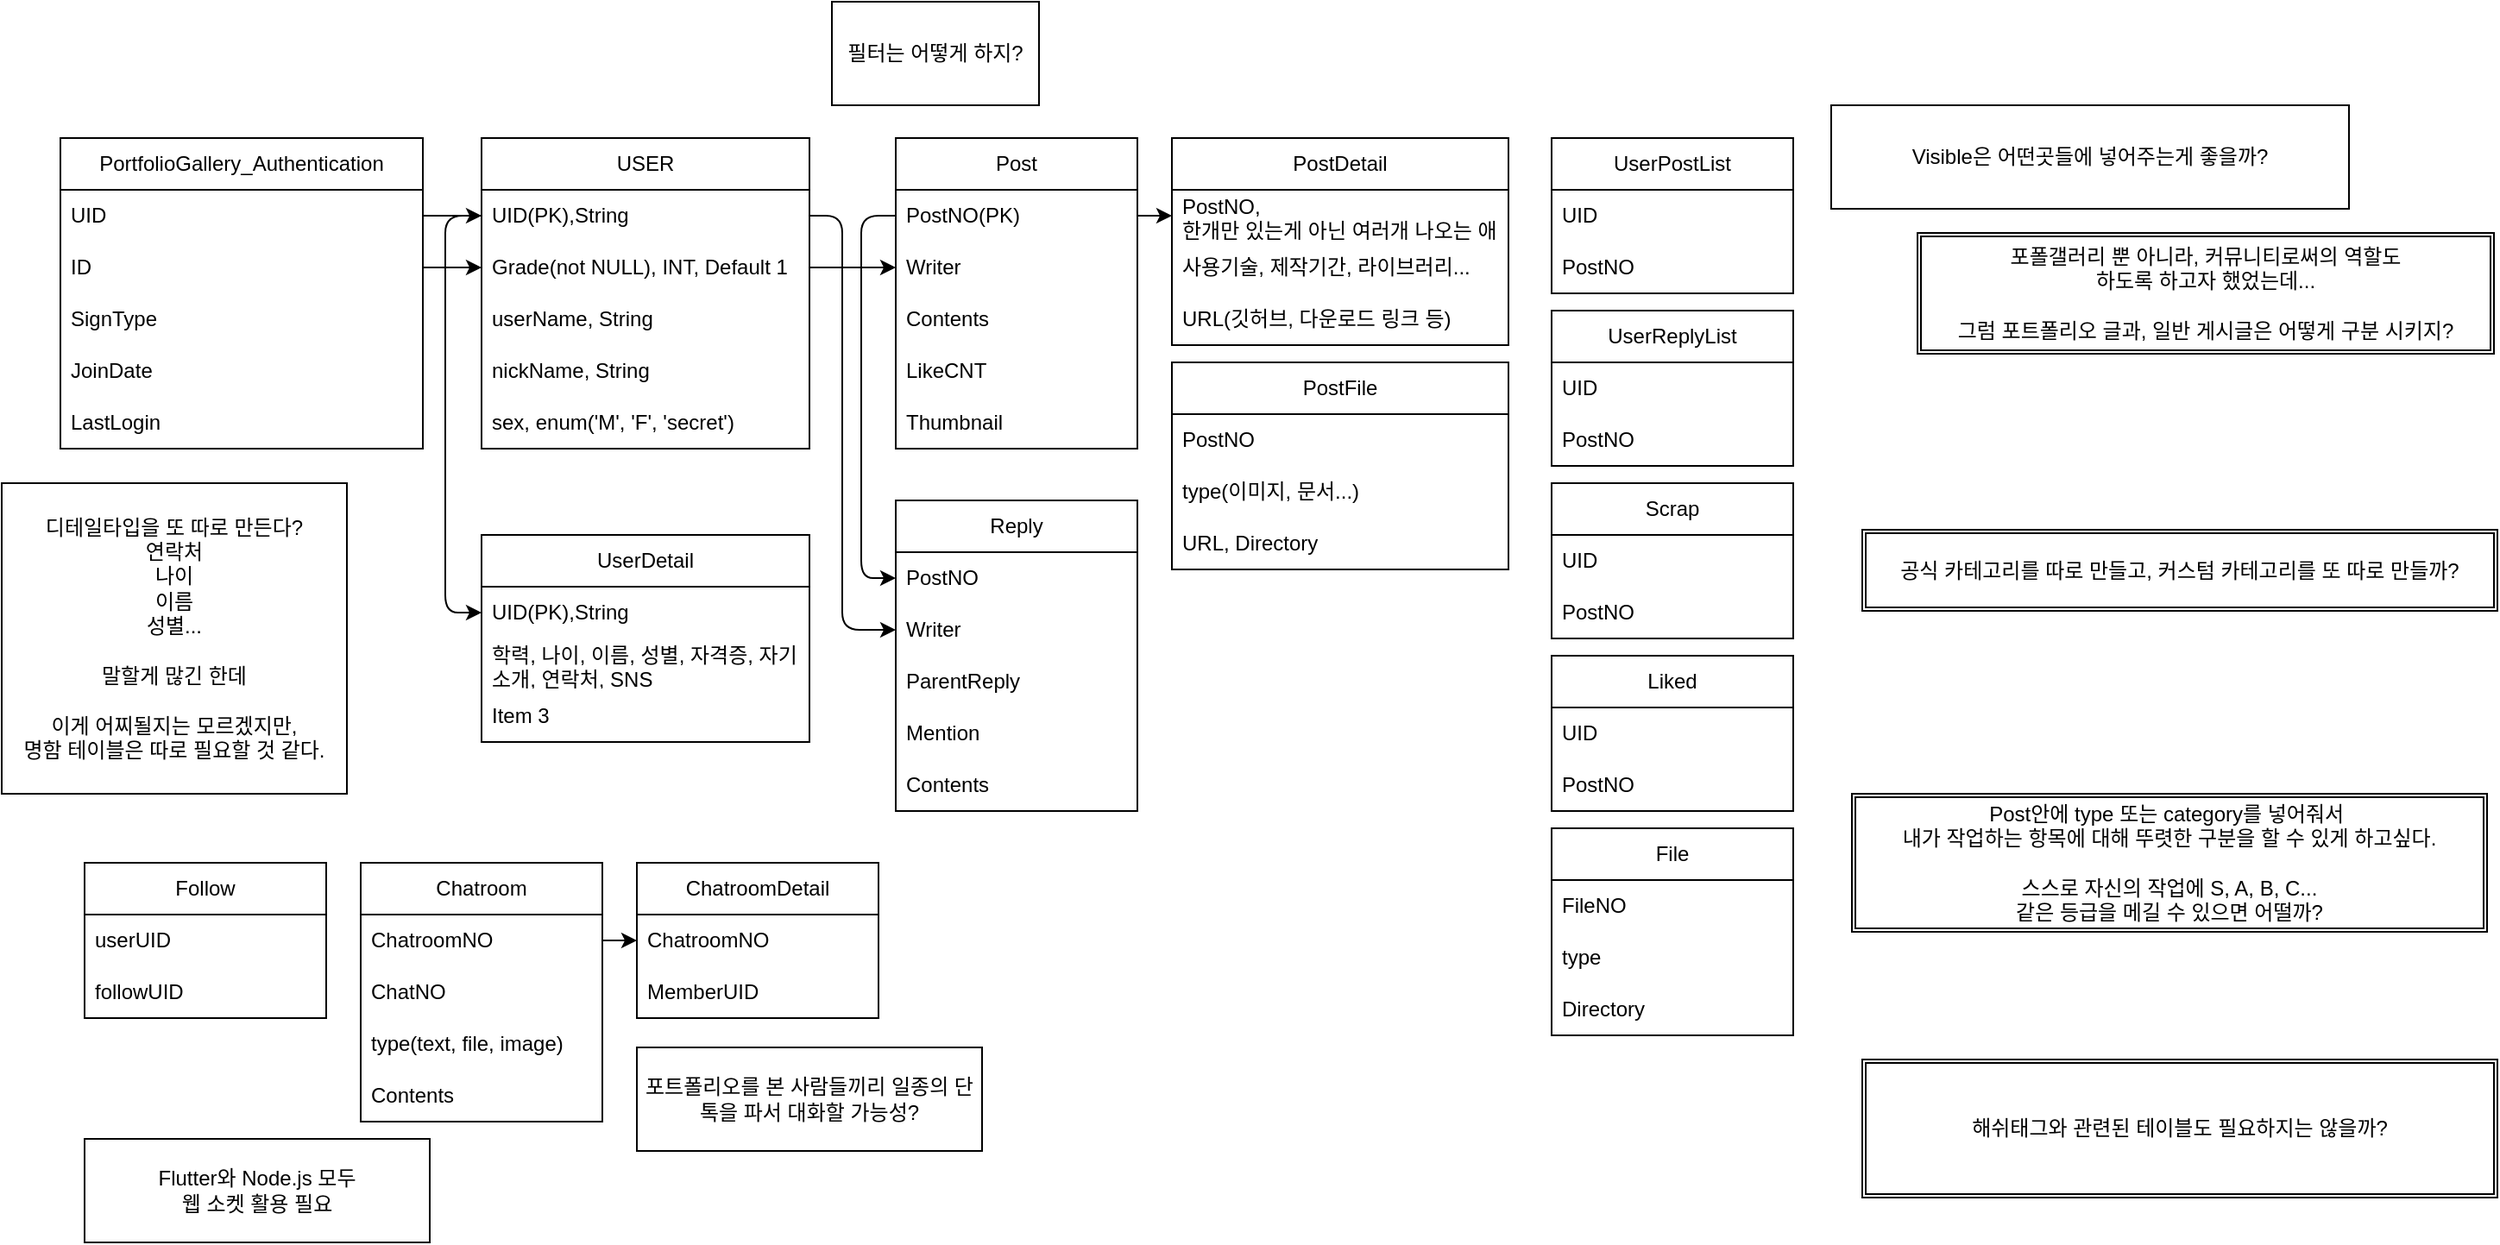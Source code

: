 <mxfile>
    <diagram id="Hx8KPHY_348-B7ToBwq-" name="Page-1">
        <mxGraphModel dx="2222" dy="1234" grid="0" gridSize="10" guides="1" tooltips="1" connect="1" arrows="1" fold="1" page="0" pageScale="1" pageWidth="850" pageHeight="1100" math="0" shadow="0">
            <root>
                <mxCell id="0"/>
                <mxCell id="1" parent="0"/>
                <mxCell id="2" value="USER" style="swimlane;fontStyle=0;childLayout=stackLayout;horizontal=1;startSize=30;horizontalStack=0;resizeParent=1;resizeParentMax=0;resizeLast=0;collapsible=1;marginBottom=0;whiteSpace=wrap;html=1;" vertex="1" parent="1">
                    <mxGeometry x="250" y="10" width="190" height="180" as="geometry"/>
                </mxCell>
                <mxCell id="25" value="UID(PK),String" style="text;strokeColor=none;fillColor=none;align=left;verticalAlign=middle;spacingLeft=4;spacingRight=4;overflow=hidden;points=[[0,0.5],[1,0.5]];portConstraint=eastwest;rotatable=0;whiteSpace=wrap;html=1;rounded=0;glass=0;" vertex="1" parent="2">
                    <mxGeometry y="30" width="190" height="30" as="geometry"/>
                </mxCell>
                <mxCell id="24" value="Grade(not NULL), INT, Default 1" style="text;strokeColor=none;fillColor=none;align=left;verticalAlign=middle;spacingLeft=4;spacingRight=4;overflow=hidden;points=[[0,0.5],[1,0.5]];portConstraint=eastwest;rotatable=0;whiteSpace=wrap;html=1;rounded=0;glass=0;" vertex="1" parent="2">
                    <mxGeometry y="60" width="190" height="30" as="geometry"/>
                </mxCell>
                <mxCell id="12" value="userName, String" style="text;strokeColor=none;fillColor=none;align=left;verticalAlign=middle;spacingLeft=4;spacingRight=4;overflow=hidden;points=[[0,0.5],[1,0.5]];portConstraint=eastwest;rotatable=0;whiteSpace=wrap;html=1;" vertex="1" parent="2">
                    <mxGeometry y="90" width="190" height="30" as="geometry"/>
                </mxCell>
                <mxCell id="13" value="nickName, String" style="text;strokeColor=none;fillColor=none;align=left;verticalAlign=middle;spacingLeft=4;spacingRight=4;overflow=hidden;points=[[0,0.5],[1,0.5]];portConstraint=eastwest;rotatable=0;whiteSpace=wrap;html=1;" vertex="1" parent="2">
                    <mxGeometry y="120" width="190" height="30" as="geometry"/>
                </mxCell>
                <mxCell id="14" value="sex, enum('M', 'F', 'secret')" style="text;strokeColor=none;fillColor=none;align=left;verticalAlign=middle;spacingLeft=4;spacingRight=4;overflow=hidden;points=[[0,0.5],[1,0.5]];portConstraint=eastwest;rotatable=0;whiteSpace=wrap;html=1;" vertex="1" parent="2">
                    <mxGeometry y="150" width="190" height="30" as="geometry"/>
                </mxCell>
                <mxCell id="18" value="PortfolioGallery_Authentication" style="swimlane;fontStyle=0;childLayout=stackLayout;horizontal=1;startSize=30;horizontalStack=0;resizeParent=1;resizeParentMax=0;resizeLast=0;collapsible=1;marginBottom=0;whiteSpace=wrap;html=1;rounded=0;glass=0;" vertex="1" parent="1">
                    <mxGeometry x="6" y="10" width="210" height="180" as="geometry"/>
                </mxCell>
                <mxCell id="23" value="UID" style="text;strokeColor=none;fillColor=none;align=left;verticalAlign=middle;spacingLeft=4;spacingRight=4;overflow=hidden;points=[[0,0.5],[1,0.5]];portConstraint=eastwest;rotatable=0;whiteSpace=wrap;html=1;rounded=0;glass=0;" vertex="1" parent="18">
                    <mxGeometry y="30" width="210" height="30" as="geometry"/>
                </mxCell>
                <mxCell id="19" value="ID" style="text;strokeColor=none;fillColor=none;align=left;verticalAlign=middle;spacingLeft=4;spacingRight=4;overflow=hidden;points=[[0,0.5],[1,0.5]];portConstraint=eastwest;rotatable=0;whiteSpace=wrap;html=1;rounded=0;glass=0;" vertex="1" parent="18">
                    <mxGeometry y="60" width="210" height="30" as="geometry"/>
                </mxCell>
                <mxCell id="20" value="SignType" style="text;strokeColor=none;fillColor=none;align=left;verticalAlign=middle;spacingLeft=4;spacingRight=4;overflow=hidden;points=[[0,0.5],[1,0.5]];portConstraint=eastwest;rotatable=0;whiteSpace=wrap;html=1;rounded=0;glass=0;" vertex="1" parent="18">
                    <mxGeometry y="90" width="210" height="30" as="geometry"/>
                </mxCell>
                <mxCell id="21" value="JoinDate" style="text;strokeColor=none;fillColor=none;align=left;verticalAlign=middle;spacingLeft=4;spacingRight=4;overflow=hidden;points=[[0,0.5],[1,0.5]];portConstraint=eastwest;rotatable=0;whiteSpace=wrap;html=1;rounded=0;glass=0;" vertex="1" parent="18">
                    <mxGeometry y="120" width="210" height="30" as="geometry"/>
                </mxCell>
                <mxCell id="22" value="LastLogin" style="text;strokeColor=none;fillColor=none;align=left;verticalAlign=middle;spacingLeft=4;spacingRight=4;overflow=hidden;points=[[0,0.5],[1,0.5]];portConstraint=eastwest;rotatable=0;whiteSpace=wrap;html=1;rounded=0;glass=0;" vertex="1" parent="18">
                    <mxGeometry y="150" width="210" height="30" as="geometry"/>
                </mxCell>
                <mxCell id="27" style="edgeStyle=none;html=1;entryX=0;entryY=0.5;entryDx=0;entryDy=0;exitX=1;exitY=0.5;exitDx=0;exitDy=0;" edge="1" parent="1" source="19">
                    <mxGeometry relative="1" as="geometry">
                        <mxPoint x="232" y="85" as="sourcePoint"/>
                        <mxPoint x="250" y="85" as="targetPoint"/>
                    </mxGeometry>
                </mxCell>
                <mxCell id="28" style="edgeStyle=none;html=1;exitX=1;exitY=0.5;exitDx=0;exitDy=0;entryX=0;entryY=0.5;entryDx=0;entryDy=0;" edge="1" parent="1" source="23" target="25">
                    <mxGeometry relative="1" as="geometry">
                        <mxPoint x="232" y="55" as="sourcePoint"/>
                    </mxGeometry>
                </mxCell>
                <mxCell id="29" value="Liked" style="swimlane;fontStyle=0;childLayout=stackLayout;horizontal=1;startSize=30;horizontalStack=0;resizeParent=1;resizeParentMax=0;resizeLast=0;collapsible=1;marginBottom=0;whiteSpace=wrap;html=1;rounded=0;glass=0;" vertex="1" parent="1">
                    <mxGeometry x="870" y="310" width="140" height="90" as="geometry"/>
                </mxCell>
                <mxCell id="30" value="UID" style="text;strokeColor=none;fillColor=none;align=left;verticalAlign=middle;spacingLeft=4;spacingRight=4;overflow=hidden;points=[[0,0.5],[1,0.5]];portConstraint=eastwest;rotatable=0;whiteSpace=wrap;html=1;rounded=0;glass=0;" vertex="1" parent="29">
                    <mxGeometry y="30" width="140" height="30" as="geometry"/>
                </mxCell>
                <mxCell id="31" value="PostNO" style="text;strokeColor=none;fillColor=none;align=left;verticalAlign=middle;spacingLeft=4;spacingRight=4;overflow=hidden;points=[[0,0.5],[1,0.5]];portConstraint=eastwest;rotatable=0;whiteSpace=wrap;html=1;rounded=0;glass=0;" vertex="1" parent="29">
                    <mxGeometry y="60" width="140" height="30" as="geometry"/>
                </mxCell>
                <mxCell id="33" value="Scrap" style="swimlane;fontStyle=0;childLayout=stackLayout;horizontal=1;startSize=30;horizontalStack=0;resizeParent=1;resizeParentMax=0;resizeLast=0;collapsible=1;marginBottom=0;whiteSpace=wrap;html=1;rounded=0;glass=0;" vertex="1" parent="1">
                    <mxGeometry x="870" y="210" width="140" height="90" as="geometry"/>
                </mxCell>
                <mxCell id="34" value="UID" style="text;strokeColor=none;fillColor=none;align=left;verticalAlign=middle;spacingLeft=4;spacingRight=4;overflow=hidden;points=[[0,0.5],[1,0.5]];portConstraint=eastwest;rotatable=0;whiteSpace=wrap;html=1;rounded=0;glass=0;" vertex="1" parent="33">
                    <mxGeometry y="30" width="140" height="30" as="geometry"/>
                </mxCell>
                <mxCell id="35" value="PostNO" style="text;strokeColor=none;fillColor=none;align=left;verticalAlign=middle;spacingLeft=4;spacingRight=4;overflow=hidden;points=[[0,0.5],[1,0.5]];portConstraint=eastwest;rotatable=0;whiteSpace=wrap;html=1;rounded=0;glass=0;" vertex="1" parent="33">
                    <mxGeometry y="60" width="140" height="30" as="geometry"/>
                </mxCell>
                <mxCell id="37" value="File" style="swimlane;fontStyle=0;childLayout=stackLayout;horizontal=1;startSize=30;horizontalStack=0;resizeParent=1;resizeParentMax=0;resizeLast=0;collapsible=1;marginBottom=0;whiteSpace=wrap;html=1;rounded=0;glass=0;" vertex="1" parent="1">
                    <mxGeometry x="870" y="410" width="140" height="120" as="geometry"/>
                </mxCell>
                <mxCell id="38" value="FileNO" style="text;strokeColor=none;fillColor=none;align=left;verticalAlign=middle;spacingLeft=4;spacingRight=4;overflow=hidden;points=[[0,0.5],[1,0.5]];portConstraint=eastwest;rotatable=0;whiteSpace=wrap;html=1;rounded=0;glass=0;" vertex="1" parent="37">
                    <mxGeometry y="30" width="140" height="30" as="geometry"/>
                </mxCell>
                <mxCell id="39" value="type" style="text;strokeColor=none;fillColor=none;align=left;verticalAlign=middle;spacingLeft=4;spacingRight=4;overflow=hidden;points=[[0,0.5],[1,0.5]];portConstraint=eastwest;rotatable=0;whiteSpace=wrap;html=1;rounded=0;glass=0;" vertex="1" parent="37">
                    <mxGeometry y="60" width="140" height="30" as="geometry"/>
                </mxCell>
                <mxCell id="40" value="Directory" style="text;strokeColor=none;fillColor=none;align=left;verticalAlign=middle;spacingLeft=4;spacingRight=4;overflow=hidden;points=[[0,0.5],[1,0.5]];portConstraint=eastwest;rotatable=0;whiteSpace=wrap;html=1;rounded=0;glass=0;" vertex="1" parent="37">
                    <mxGeometry y="90" width="140" height="30" as="geometry"/>
                </mxCell>
                <mxCell id="41" value="UserDetail" style="swimlane;fontStyle=0;childLayout=stackLayout;horizontal=1;startSize=30;horizontalStack=0;resizeParent=1;resizeParentMax=0;resizeLast=0;collapsible=1;marginBottom=0;whiteSpace=wrap;html=1;rounded=0;glass=0;" vertex="1" parent="1">
                    <mxGeometry x="250" y="240" width="190" height="120" as="geometry"/>
                </mxCell>
                <mxCell id="43" value="UID(PK),String" style="text;strokeColor=none;fillColor=none;align=left;verticalAlign=middle;spacingLeft=4;spacingRight=4;overflow=hidden;points=[[0,0.5],[1,0.5]];portConstraint=eastwest;rotatable=0;whiteSpace=wrap;html=1;rounded=0;glass=0;" vertex="1" parent="41">
                    <mxGeometry y="30" width="190" height="30" as="geometry"/>
                </mxCell>
                <mxCell id="42" value="학력, 나이, 이름, 성별, 자격증, 자기소개, 연락처, SNS" style="text;strokeColor=none;fillColor=none;align=left;verticalAlign=middle;spacingLeft=4;spacingRight=4;overflow=hidden;points=[[0,0.5],[1,0.5]];portConstraint=eastwest;rotatable=0;whiteSpace=wrap;html=1;rounded=0;glass=0;" vertex="1" parent="41">
                    <mxGeometry y="60" width="190" height="30" as="geometry"/>
                </mxCell>
                <mxCell id="44" value="Item 3" style="text;strokeColor=none;fillColor=none;align=left;verticalAlign=middle;spacingLeft=4;spacingRight=4;overflow=hidden;points=[[0,0.5],[1,0.5]];portConstraint=eastwest;rotatable=0;whiteSpace=wrap;html=1;rounded=0;glass=0;" vertex="1" parent="41">
                    <mxGeometry y="90" width="190" height="30" as="geometry"/>
                </mxCell>
                <mxCell id="45" value="Post" style="swimlane;fontStyle=0;childLayout=stackLayout;horizontal=1;startSize=30;horizontalStack=0;resizeParent=1;resizeParentMax=0;resizeLast=0;collapsible=1;marginBottom=0;whiteSpace=wrap;html=1;rounded=0;glass=0;" vertex="1" parent="1">
                    <mxGeometry x="490" y="10" width="140" height="180" as="geometry"/>
                </mxCell>
                <mxCell id="46" value="PostNO(PK)" style="text;strokeColor=none;fillColor=none;align=left;verticalAlign=middle;spacingLeft=4;spacingRight=4;overflow=hidden;points=[[0,0.5],[1,0.5]];portConstraint=eastwest;rotatable=0;whiteSpace=wrap;html=1;rounded=0;glass=0;" vertex="1" parent="45">
                    <mxGeometry y="30" width="140" height="30" as="geometry"/>
                </mxCell>
                <mxCell id="47" value="Writer" style="text;strokeColor=none;fillColor=none;align=left;verticalAlign=middle;spacingLeft=4;spacingRight=4;overflow=hidden;points=[[0,0.5],[1,0.5]];portConstraint=eastwest;rotatable=0;whiteSpace=wrap;html=1;rounded=0;glass=0;" vertex="1" parent="45">
                    <mxGeometry y="60" width="140" height="30" as="geometry"/>
                </mxCell>
                <mxCell id="48" value="Contents" style="text;strokeColor=none;fillColor=none;align=left;verticalAlign=middle;spacingLeft=4;spacingRight=4;overflow=hidden;points=[[0,0.5],[1,0.5]];portConstraint=eastwest;rotatable=0;whiteSpace=wrap;html=1;rounded=0;glass=0;" vertex="1" parent="45">
                    <mxGeometry y="90" width="140" height="30" as="geometry"/>
                </mxCell>
                <mxCell id="65" value="LikeCNT" style="text;strokeColor=none;fillColor=none;align=left;verticalAlign=middle;spacingLeft=4;spacingRight=4;overflow=hidden;points=[[0,0.5],[1,0.5]];portConstraint=eastwest;rotatable=0;whiteSpace=wrap;html=1;rounded=0;glass=0;" vertex="1" parent="45">
                    <mxGeometry y="120" width="140" height="30" as="geometry"/>
                </mxCell>
                <mxCell id="66" value="Thumbnail" style="text;strokeColor=none;fillColor=none;align=left;verticalAlign=middle;spacingLeft=4;spacingRight=4;overflow=hidden;points=[[0,0.5],[1,0.5]];portConstraint=eastwest;rotatable=0;whiteSpace=wrap;html=1;rounded=0;glass=0;" vertex="1" parent="45">
                    <mxGeometry y="150" width="140" height="30" as="geometry"/>
                </mxCell>
                <mxCell id="49" style="edgeStyle=none;html=1;entryX=0;entryY=0.5;entryDx=0;entryDy=0;exitX=1;exitY=0.5;exitDx=0;exitDy=0;" edge="1" parent="1" target="47">
                    <mxGeometry relative="1" as="geometry">
                        <mxPoint x="440" y="85" as="sourcePoint"/>
                        <Array as="points">
                            <mxPoint x="479" y="85"/>
                        </Array>
                    </mxGeometry>
                </mxCell>
                <mxCell id="50" value="Reply" style="swimlane;fontStyle=0;childLayout=stackLayout;horizontal=1;startSize=30;horizontalStack=0;resizeParent=1;resizeParentMax=0;resizeLast=0;collapsible=1;marginBottom=0;whiteSpace=wrap;html=1;rounded=0;glass=0;" vertex="1" parent="1">
                    <mxGeometry x="490" y="220" width="140" height="180" as="geometry"/>
                </mxCell>
                <mxCell id="51" value="PostNO" style="text;strokeColor=none;fillColor=none;align=left;verticalAlign=middle;spacingLeft=4;spacingRight=4;overflow=hidden;points=[[0,0.5],[1,0.5]];portConstraint=eastwest;rotatable=0;whiteSpace=wrap;html=1;rounded=0;glass=0;" vertex="1" parent="50">
                    <mxGeometry y="30" width="140" height="30" as="geometry"/>
                </mxCell>
                <mxCell id="52" value="Writer" style="text;strokeColor=none;fillColor=none;align=left;verticalAlign=middle;spacingLeft=4;spacingRight=4;overflow=hidden;points=[[0,0.5],[1,0.5]];portConstraint=eastwest;rotatable=0;whiteSpace=wrap;html=1;rounded=0;glass=0;" vertex="1" parent="50">
                    <mxGeometry y="60" width="140" height="30" as="geometry"/>
                </mxCell>
                <mxCell id="68" value="ParentReply" style="text;strokeColor=none;fillColor=none;align=left;verticalAlign=middle;spacingLeft=4;spacingRight=4;overflow=hidden;points=[[0,0.5],[1,0.5]];portConstraint=eastwest;rotatable=0;whiteSpace=wrap;html=1;rounded=0;glass=0;" vertex="1" parent="50">
                    <mxGeometry y="90" width="140" height="30" as="geometry"/>
                </mxCell>
                <mxCell id="53" value="Mention" style="text;strokeColor=none;fillColor=none;align=left;verticalAlign=middle;spacingLeft=4;spacingRight=4;overflow=hidden;points=[[0,0.5],[1,0.5]];portConstraint=eastwest;rotatable=0;whiteSpace=wrap;html=1;rounded=0;glass=0;" vertex="1" parent="50">
                    <mxGeometry y="120" width="140" height="30" as="geometry"/>
                </mxCell>
                <mxCell id="69" value="Contents" style="text;strokeColor=none;fillColor=none;align=left;verticalAlign=middle;spacingLeft=4;spacingRight=4;overflow=hidden;points=[[0,0.5],[1,0.5]];portConstraint=eastwest;rotatable=0;whiteSpace=wrap;html=1;rounded=0;glass=0;" vertex="1" parent="50">
                    <mxGeometry y="150" width="140" height="30" as="geometry"/>
                </mxCell>
                <mxCell id="54" value="UserPostList" style="swimlane;fontStyle=0;childLayout=stackLayout;horizontal=1;startSize=30;horizontalStack=0;resizeParent=1;resizeParentMax=0;resizeLast=0;collapsible=1;marginBottom=0;whiteSpace=wrap;html=1;rounded=0;glass=0;" vertex="1" parent="1">
                    <mxGeometry x="870" y="10" width="140" height="90" as="geometry"/>
                </mxCell>
                <mxCell id="55" value="UID" style="text;strokeColor=none;fillColor=none;align=left;verticalAlign=middle;spacingLeft=4;spacingRight=4;overflow=hidden;points=[[0,0.5],[1,0.5]];portConstraint=eastwest;rotatable=0;whiteSpace=wrap;html=1;rounded=0;glass=0;" vertex="1" parent="54">
                    <mxGeometry y="30" width="140" height="30" as="geometry"/>
                </mxCell>
                <mxCell id="56" value="PostNO" style="text;strokeColor=none;fillColor=none;align=left;verticalAlign=middle;spacingLeft=4;spacingRight=4;overflow=hidden;points=[[0,0.5],[1,0.5]];portConstraint=eastwest;rotatable=0;whiteSpace=wrap;html=1;rounded=0;glass=0;" vertex="1" parent="54">
                    <mxGeometry y="60" width="140" height="30" as="geometry"/>
                </mxCell>
                <mxCell id="58" value="PostDetail&lt;br&gt;" style="swimlane;fontStyle=0;childLayout=stackLayout;horizontal=1;startSize=30;horizontalStack=0;resizeParent=1;resizeParentMax=0;resizeLast=0;collapsible=1;marginBottom=0;whiteSpace=wrap;html=1;rounded=0;glass=0;" vertex="1" parent="1">
                    <mxGeometry x="650" y="10" width="195" height="120" as="geometry"/>
                </mxCell>
                <mxCell id="59" value="PostNO, &lt;br&gt;한개만 있는게 아닌 여러개 나오는 애들 위주?" style="text;strokeColor=none;fillColor=none;align=left;verticalAlign=middle;spacingLeft=4;spacingRight=4;overflow=hidden;points=[[0,0.5],[1,0.5]];portConstraint=eastwest;rotatable=0;whiteSpace=wrap;html=1;rounded=0;glass=0;" vertex="1" parent="58">
                    <mxGeometry y="30" width="195" height="30" as="geometry"/>
                </mxCell>
                <mxCell id="60" value="사용기술, 제작기간, 라이브러리..." style="text;strokeColor=none;fillColor=none;align=left;verticalAlign=middle;spacingLeft=4;spacingRight=4;overflow=hidden;points=[[0,0.5],[1,0.5]];portConstraint=eastwest;rotatable=0;whiteSpace=wrap;html=1;rounded=0;glass=0;" vertex="1" parent="58">
                    <mxGeometry y="60" width="195" height="30" as="geometry"/>
                </mxCell>
                <mxCell id="61" value="URL(깃허브, 다운로드 링크 등)" style="text;strokeColor=none;fillColor=none;align=left;verticalAlign=middle;spacingLeft=4;spacingRight=4;overflow=hidden;points=[[0,0.5],[1,0.5]];portConstraint=eastwest;rotatable=0;whiteSpace=wrap;html=1;rounded=0;glass=0;" vertex="1" parent="58">
                    <mxGeometry y="90" width="195" height="30" as="geometry"/>
                </mxCell>
                <mxCell id="62" style="edgeStyle=none;html=1;" edge="1" parent="1" source="46" target="59">
                    <mxGeometry relative="1" as="geometry"/>
                </mxCell>
                <mxCell id="63" style="edgeStyle=none;html=1;entryX=0;entryY=0.5;entryDx=0;entryDy=0;exitX=0;exitY=0.5;exitDx=0;exitDy=0;" edge="1" parent="1" source="46" target="51">
                    <mxGeometry relative="1" as="geometry">
                        <Array as="points">
                            <mxPoint x="470" y="55"/>
                            <mxPoint x="470" y="130"/>
                            <mxPoint x="470" y="265"/>
                        </Array>
                    </mxGeometry>
                </mxCell>
                <mxCell id="64" style="edgeStyle=none;html=1;entryX=0;entryY=0.5;entryDx=0;entryDy=0;exitX=0;exitY=0.5;exitDx=0;exitDy=0;" edge="1" parent="1" source="25" target="43">
                    <mxGeometry relative="1" as="geometry">
                        <Array as="points">
                            <mxPoint x="229" y="55"/>
                            <mxPoint x="229" y="170"/>
                            <mxPoint x="229" y="285"/>
                        </Array>
                    </mxGeometry>
                </mxCell>
                <mxCell id="67" style="edgeStyle=none;html=1;entryX=0;entryY=0.5;entryDx=0;entryDy=0;exitX=1;exitY=0.5;exitDx=0;exitDy=0;" edge="1" parent="1" source="25" target="52">
                    <mxGeometry relative="1" as="geometry">
                        <Array as="points">
                            <mxPoint x="459" y="55"/>
                            <mxPoint x="459" y="170"/>
                            <mxPoint x="459" y="295"/>
                        </Array>
                    </mxGeometry>
                </mxCell>
                <mxCell id="70" value="PostFile" style="swimlane;fontStyle=0;childLayout=stackLayout;horizontal=1;startSize=30;horizontalStack=0;resizeParent=1;resizeParentMax=0;resizeLast=0;collapsible=1;marginBottom=0;whiteSpace=wrap;html=1;rounded=0;glass=0;" vertex="1" parent="1">
                    <mxGeometry x="650" y="140" width="195" height="120" as="geometry"/>
                </mxCell>
                <mxCell id="71" value="PostNO" style="text;strokeColor=none;fillColor=none;align=left;verticalAlign=middle;spacingLeft=4;spacingRight=4;overflow=hidden;points=[[0,0.5],[1,0.5]];portConstraint=eastwest;rotatable=0;whiteSpace=wrap;html=1;rounded=0;glass=0;" vertex="1" parent="70">
                    <mxGeometry y="30" width="195" height="30" as="geometry"/>
                </mxCell>
                <mxCell id="72" value="type(이미지, 문서...)" style="text;strokeColor=none;fillColor=none;align=left;verticalAlign=middle;spacingLeft=4;spacingRight=4;overflow=hidden;points=[[0,0.5],[1,0.5]];portConstraint=eastwest;rotatable=0;whiteSpace=wrap;html=1;rounded=0;glass=0;" vertex="1" parent="70">
                    <mxGeometry y="60" width="195" height="30" as="geometry"/>
                </mxCell>
                <mxCell id="73" value="URL, Directory" style="text;strokeColor=none;fillColor=none;align=left;verticalAlign=middle;spacingLeft=4;spacingRight=4;overflow=hidden;points=[[0,0.5],[1,0.5]];portConstraint=eastwest;rotatable=0;whiteSpace=wrap;html=1;rounded=0;glass=0;" vertex="1" parent="70">
                    <mxGeometry y="90" width="195" height="30" as="geometry"/>
                </mxCell>
                <mxCell id="74" value="UserReplyList" style="swimlane;fontStyle=0;childLayout=stackLayout;horizontal=1;startSize=30;horizontalStack=0;resizeParent=1;resizeParentMax=0;resizeLast=0;collapsible=1;marginBottom=0;whiteSpace=wrap;html=1;rounded=0;glass=0;" vertex="1" parent="1">
                    <mxGeometry x="870" y="110" width="140" height="90" as="geometry"/>
                </mxCell>
                <mxCell id="75" value="UID" style="text;strokeColor=none;fillColor=none;align=left;verticalAlign=middle;spacingLeft=4;spacingRight=4;overflow=hidden;points=[[0,0.5],[1,0.5]];portConstraint=eastwest;rotatable=0;whiteSpace=wrap;html=1;rounded=0;glass=0;" vertex="1" parent="74">
                    <mxGeometry y="30" width="140" height="30" as="geometry"/>
                </mxCell>
                <mxCell id="76" value="PostNO" style="text;strokeColor=none;fillColor=none;align=left;verticalAlign=middle;spacingLeft=4;spacingRight=4;overflow=hidden;points=[[0,0.5],[1,0.5]];portConstraint=eastwest;rotatable=0;whiteSpace=wrap;html=1;rounded=0;glass=0;" vertex="1" parent="74">
                    <mxGeometry y="60" width="140" height="30" as="geometry"/>
                </mxCell>
                <mxCell id="77" value="Follow" style="swimlane;fontStyle=0;childLayout=stackLayout;horizontal=1;startSize=30;horizontalStack=0;resizeParent=1;resizeParentMax=0;resizeLast=0;collapsible=1;marginBottom=0;whiteSpace=wrap;html=1;rounded=0;glass=0;" vertex="1" parent="1">
                    <mxGeometry x="20" y="430" width="140" height="90" as="geometry"/>
                </mxCell>
                <mxCell id="78" value="userUID" style="text;strokeColor=none;fillColor=none;align=left;verticalAlign=middle;spacingLeft=4;spacingRight=4;overflow=hidden;points=[[0,0.5],[1,0.5]];portConstraint=eastwest;rotatable=0;whiteSpace=wrap;html=1;rounded=0;glass=0;" vertex="1" parent="77">
                    <mxGeometry y="30" width="140" height="30" as="geometry"/>
                </mxCell>
                <mxCell id="80" value="followUID" style="text;strokeColor=none;fillColor=none;align=left;verticalAlign=middle;spacingLeft=4;spacingRight=4;overflow=hidden;points=[[0,0.5],[1,0.5]];portConstraint=eastwest;rotatable=0;whiteSpace=wrap;html=1;rounded=0;glass=0;" vertex="1" parent="77">
                    <mxGeometry y="60" width="140" height="30" as="geometry"/>
                </mxCell>
                <mxCell id="82" value="Chatroom" style="swimlane;fontStyle=0;childLayout=stackLayout;horizontal=1;startSize=30;horizontalStack=0;resizeParent=1;resizeParentMax=0;resizeLast=0;collapsible=1;marginBottom=0;whiteSpace=wrap;html=1;rounded=0;glass=0;" vertex="1" parent="1">
                    <mxGeometry x="180" y="430" width="140" height="150" as="geometry"/>
                </mxCell>
                <mxCell id="83" value="ChatroomNO" style="text;strokeColor=none;fillColor=none;align=left;verticalAlign=middle;spacingLeft=4;spacingRight=4;overflow=hidden;points=[[0,0.5],[1,0.5]];portConstraint=eastwest;rotatable=0;whiteSpace=wrap;html=1;rounded=0;glass=0;" vertex="1" parent="82">
                    <mxGeometry y="30" width="140" height="30" as="geometry"/>
                </mxCell>
                <mxCell id="84" value="ChatNO" style="text;strokeColor=none;fillColor=none;align=left;verticalAlign=middle;spacingLeft=4;spacingRight=4;overflow=hidden;points=[[0,0.5],[1,0.5]];portConstraint=eastwest;rotatable=0;whiteSpace=wrap;html=1;rounded=0;glass=0;" vertex="1" parent="82">
                    <mxGeometry y="60" width="140" height="30" as="geometry"/>
                </mxCell>
                <mxCell id="86" value="type(text, file, image)" style="text;strokeColor=none;fillColor=none;align=left;verticalAlign=middle;spacingLeft=4;spacingRight=4;overflow=hidden;points=[[0,0.5],[1,0.5]];portConstraint=eastwest;rotatable=0;whiteSpace=wrap;html=1;rounded=0;glass=0;" vertex="1" parent="82">
                    <mxGeometry y="90" width="140" height="30" as="geometry"/>
                </mxCell>
                <mxCell id="85" value="Contents" style="text;strokeColor=none;fillColor=none;align=left;verticalAlign=middle;spacingLeft=4;spacingRight=4;overflow=hidden;points=[[0,0.5],[1,0.5]];portConstraint=eastwest;rotatable=0;whiteSpace=wrap;html=1;rounded=0;glass=0;" vertex="1" parent="82">
                    <mxGeometry y="120" width="140" height="30" as="geometry"/>
                </mxCell>
                <mxCell id="87" value="ChatroomDetail" style="swimlane;fontStyle=0;childLayout=stackLayout;horizontal=1;startSize=30;horizontalStack=0;resizeParent=1;resizeParentMax=0;resizeLast=0;collapsible=1;marginBottom=0;whiteSpace=wrap;html=1;rounded=0;glass=0;" vertex="1" parent="1">
                    <mxGeometry x="340" y="430" width="140" height="90" as="geometry"/>
                </mxCell>
                <mxCell id="88" value="ChatroomNO" style="text;strokeColor=none;fillColor=none;align=left;verticalAlign=middle;spacingLeft=4;spacingRight=4;overflow=hidden;points=[[0,0.5],[1,0.5]];portConstraint=eastwest;rotatable=0;whiteSpace=wrap;html=1;rounded=0;glass=0;" vertex="1" parent="87">
                    <mxGeometry y="30" width="140" height="30" as="geometry"/>
                </mxCell>
                <mxCell id="89" value="MemberUID" style="text;strokeColor=none;fillColor=none;align=left;verticalAlign=middle;spacingLeft=4;spacingRight=4;overflow=hidden;points=[[0,0.5],[1,0.5]];portConstraint=eastwest;rotatable=0;whiteSpace=wrap;html=1;rounded=0;glass=0;" vertex="1" parent="87">
                    <mxGeometry y="60" width="140" height="30" as="geometry"/>
                </mxCell>
                <mxCell id="91" value="포트폴리오를 본 사람들끼리 일종의 단톡을 파서 대화할 가능성?" style="whiteSpace=wrap;html=1;rounded=0;glass=0;" vertex="1" parent="1">
                    <mxGeometry x="340" y="537" width="200" height="60" as="geometry"/>
                </mxCell>
                <mxCell id="92" value="디테일타입을 또 따로 만든다?&lt;br&gt;연락처&lt;br&gt;나이&lt;br&gt;이름&lt;br&gt;성별...&lt;br&gt;&lt;br&gt;말할게 많긴 한데&lt;br&gt;&lt;br&gt;이게 어찌될지는 모르겠지만, &lt;br&gt;명함 테이블은 따로 필요할 것 같다." style="whiteSpace=wrap;html=1;rounded=0;glass=0;" vertex="1" parent="1">
                    <mxGeometry x="-28" y="210" width="200" height="180" as="geometry"/>
                </mxCell>
                <mxCell id="93" value="Flutter와 Node.js 모두&lt;br&gt;웹 소켓 활용 필요" style="whiteSpace=wrap;html=1;rounded=0;glass=0;" vertex="1" parent="1">
                    <mxGeometry x="20" y="590" width="200" height="60" as="geometry"/>
                </mxCell>
                <mxCell id="94" style="edgeStyle=none;html=1;entryX=0;entryY=0.5;entryDx=0;entryDy=0;" edge="1" parent="1" source="83" target="88">
                    <mxGeometry relative="1" as="geometry"/>
                </mxCell>
                <mxCell id="95" value="Visible은 어떤곳들에 넣어주는게 좋을까?" style="whiteSpace=wrap;html=1;rounded=0;glass=0;" vertex="1" parent="1">
                    <mxGeometry x="1032" y="-9" width="300" height="60" as="geometry"/>
                </mxCell>
                <mxCell id="96" value="포폴갤러리 뿐 아니라,&amp;nbsp;커뮤니티로써의 역할도 &lt;br&gt;하도록 하고자 했었는데...&lt;br&gt;&lt;br&gt;그럼 포트폴리오 글과, 일반 게시글은 어떻게 구분 시키지?" style="shape=ext;double=1;rounded=0;whiteSpace=wrap;html=1;glass=0;" vertex="1" parent="1">
                    <mxGeometry x="1082" y="65" width="334" height="70" as="geometry"/>
                </mxCell>
                <mxCell id="97" value="Post안에 type 또는 category를 넣어줘서&amp;nbsp;&lt;br&gt;내가 작업하는 항목에 대해 뚜렷한 구분을 할 수 있게 하고싶다.&lt;br&gt;&lt;br&gt;스스로 자신의 작업에 S, A, B, C... &lt;br&gt;같은 등급을 메길 수 있으면 어떨까?" style="shape=ext;double=1;rounded=0;whiteSpace=wrap;html=1;glass=0;" vertex="1" parent="1">
                    <mxGeometry x="1044" y="390" width="368" height="80" as="geometry"/>
                </mxCell>
                <mxCell id="98" value="공식 카테고리를 따로 만들고, 커스텀 카테고리를 또 따로 만들까?" style="shape=ext;double=1;rounded=0;whiteSpace=wrap;html=1;glass=0;" vertex="1" parent="1">
                    <mxGeometry x="1050" y="237" width="368" height="47" as="geometry"/>
                </mxCell>
                <mxCell id="99" value="해쉬태그와 관련된 테이블도 필요하지는 않을까?" style="shape=ext;double=1;rounded=0;whiteSpace=wrap;html=1;glass=0;" vertex="1" parent="1">
                    <mxGeometry x="1050" y="544" width="368" height="80" as="geometry"/>
                </mxCell>
                <mxCell id="101" value="필터는 어떻게 하지?" style="rounded=0;whiteSpace=wrap;html=1;glass=0;" vertex="1" parent="1">
                    <mxGeometry x="453" y="-69" width="120" height="60" as="geometry"/>
                </mxCell>
            </root>
        </mxGraphModel>
    </diagram>
</mxfile>